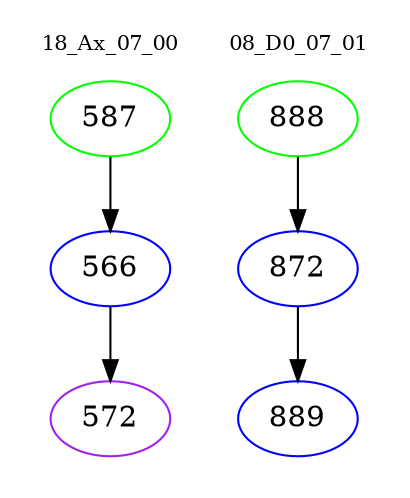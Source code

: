 digraph{
subgraph cluster_0 {
color = white
label = "18_Ax_07_00";
fontsize=10;
T0_587 [label="587", color="green"]
T0_587 -> T0_566 [color="black"]
T0_566 [label="566", color="blue"]
T0_566 -> T0_572 [color="black"]
T0_572 [label="572", color="purple"]
}
subgraph cluster_1 {
color = white
label = "08_D0_07_01";
fontsize=10;
T1_888 [label="888", color="green"]
T1_888 -> T1_872 [color="black"]
T1_872 [label="872", color="blue"]
T1_872 -> T1_889 [color="black"]
T1_889 [label="889", color="blue"]
}
}
